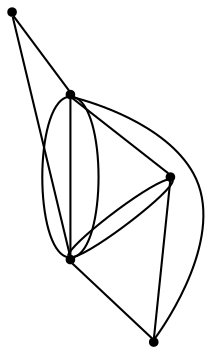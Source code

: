 graph {
  node [shape=point,comment="{\"directed\":false,\"doi\":\"10.1007/978-3-319-27261-0_36\",\"figure\":\"2 (2)\"}"]

  v0 [pos="1505.9440844573653,2046.281055785691"]
  v1 [pos="1166.519221344371,1910.506949863162"]
  v2 [pos="1076.0172920037096,2317.8335280025194"]
  v3 [pos="1189.1351733654337,2046.281055785691"]
  v4 [pos="917.5838242421692,2182.0509649240867"]

  v0 -- v1 [id="-1",pos="1505.9440844573653,2046.281055785691 1528.568525532191,1910.506949863162 1528.568525532191,1910.506949863162 1528.568525532191,1910.506949863162 1166.519221344371,1910.506949863162 1166.519221344371,1910.506949863162 1166.519221344371,1910.506949863162"]
  v4 -- v2 [id="-4",pos="917.5838242421692,2182.0509649240867 1076.0172920037096,2317.8335280025194 1076.0172920037096,2317.8335280025194 1076.0172920037096,2317.8335280025194"]
  v2 -- v3 [id="-17",pos="1076.0172920037096,2317.8335280025194 1189.1351733654337,2046.281055785691 1189.1351733654337,2046.281055785691 1189.1351733654337,2046.281055785691"]
  v4 -- v1 [id="-20",pos="917.5838242421692,2182.0509649240867 1166.519221344371,1910.506949863162 1166.519221344371,1910.506949863162 1166.519221344371,1910.506949863162"]
  v1 -- v3 [id="-21",pos="1166.519221344371,1910.506949863162 1189.1351733654337,2046.281055785691 1189.1351733654337,2046.281055785691 1189.1351733654337,2046.281055785691"]
  v3 -- v0 [id="-22",pos="1189.1351733654337,2046.281055785691 1505.9440844573653,2046.281055785691 1505.9440844573653,2046.281055785691 1505.9440844573653,2046.281055785691"]
  v2 -- v1 [id="-34",pos="1076.0172920037096,2317.8335280025194 600.7748495618199,2385.7144129628614 600.7748495618199,2385.7144129628614 600.7748495618199,2385.7144129628614 600.7748495618199,1842.6220588816022 600.7748495618199,1842.6220588816022 600.7748495618199,1842.6220588816022 1166.519221344371,1910.506949863162 1166.519221344371,1910.506949863162 1166.519221344371,1910.506949863162"]
  v2 -- v1 [id="-35",pos="1076.0172920037096,2317.8335280025194 1596.4584453336868,2385.7144129628614 1596.4584453336868,2385.7144129628614 1596.4584453336868,2385.7144129628614 1596.4584453336868,1842.6220588816022 1596.4584453336868,1842.6220588816022 1596.4584453336868,1842.6220588816022 1166.519221344371,1910.506949863162 1166.519221344371,1910.506949863162 1166.519221344371,1910.506949863162"]
  v2 -- v1 [id="-75",pos="1076.0172920037096,2317.8335280025194 1166.519221344371,1910.506949863162 1166.519221344371,1910.506949863162 1166.519221344371,1910.506949863162"]
  v2 -- v0 [id="-106",pos="1076.0172920037096,2317.8335280025194 1483.3154465469718,2317.825070846615 1483.3154465469718,2317.825070846615 1483.3154465469718,2317.825070846615 1505.9440844573653,2046.281055785691 1505.9440844573653,2046.281055785691 1505.9440844573653,2046.281055785691"]
  v1 -- v0 [id="-107",pos="1166.519221344371,1910.506949863162 1505.9440844573653,2046.281055785691 1505.9440844573653,2046.281055785691 1505.9440844573653,2046.281055785691"]
}